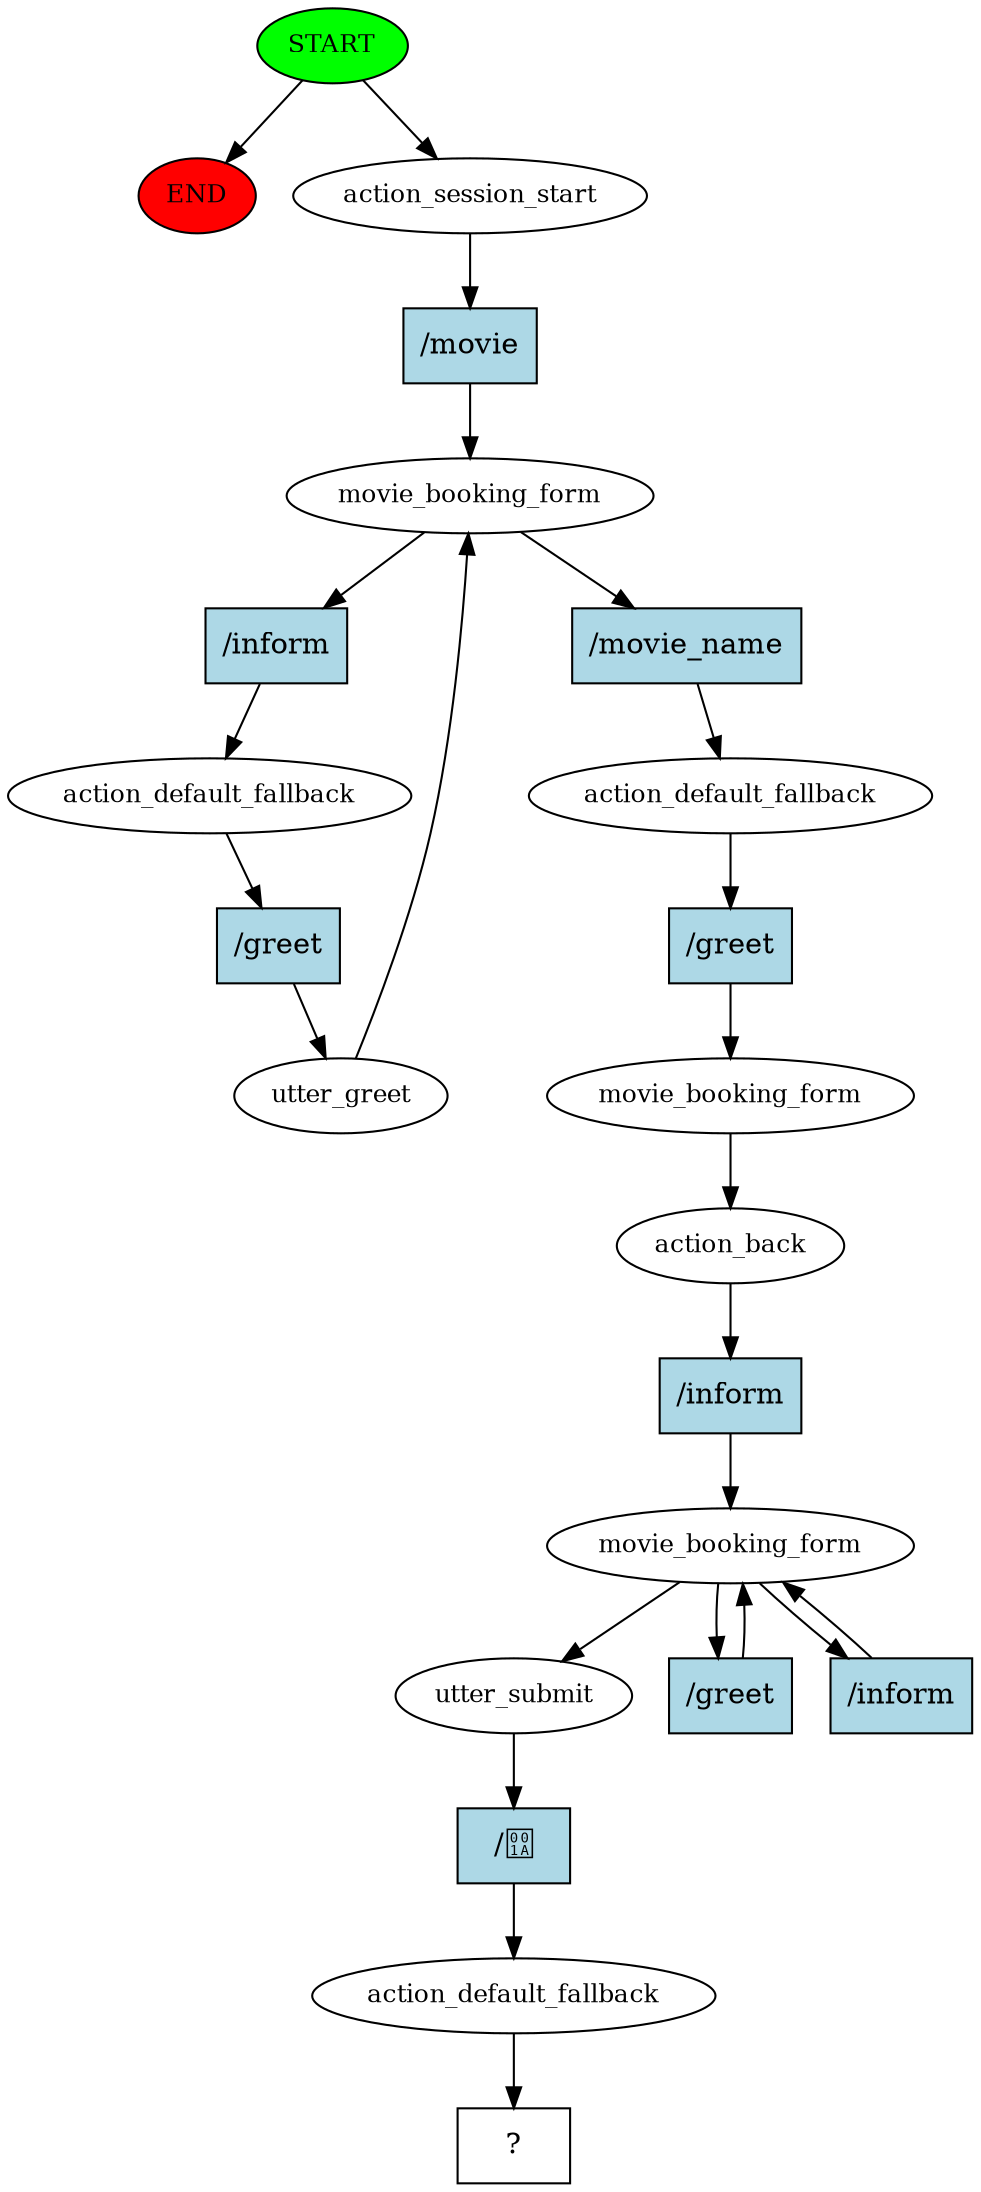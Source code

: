 digraph  {
0 [class="start active", fillcolor=green, fontsize=12, label=START, style=filled];
"-1" [class=end, fillcolor=red, fontsize=12, label=END, style=filled];
1 [class=active, fontsize=12, label=action_session_start];
2 [class=active, fontsize=12, label=movie_booking_form];
3 [class=active, fontsize=12, label=action_default_fallback];
4 [class=active, fontsize=12, label=utter_greet];
6 [class=active, fontsize=12, label=action_default_fallback];
7 [class=active, fontsize=12, label=movie_booking_form];
8 [class=active, fontsize=12, label=action_back];
9 [class=active, fontsize=12, label=movie_booking_form];
13 [class=active, fontsize=12, label=utter_submit];
14 [class=active, fontsize=12, label=action_default_fallback];
15 [class="intent dashed active", label="  ?  ", shape=rect];
16 [class="intent active", fillcolor=lightblue, label="/movie", shape=rect, style=filled];
17 [class="intent active", fillcolor=lightblue, label="/inform", shape=rect, style=filled];
18 [class="intent active", fillcolor=lightblue, label="/movie_name", shape=rect, style=filled];
19 [class="intent active", fillcolor=lightblue, label="/greet", shape=rect, style=filled];
20 [class="intent active", fillcolor=lightblue, label="/greet", shape=rect, style=filled];
21 [class="intent active", fillcolor=lightblue, label="/inform", shape=rect, style=filled];
22 [class="intent active", fillcolor=lightblue, label="/greet", shape=rect, style=filled];
23 [class="intent active", fillcolor=lightblue, label="/inform", shape=rect, style=filled];
24 [class="intent active", fillcolor=lightblue, label="/", shape=rect, style=filled];
0 -> "-1"  [class="", key=NONE, label=""];
0 -> 1  [class=active, key=NONE, label=""];
1 -> 16  [class=active, key=0];
2 -> 17  [class=active, key=0];
2 -> 18  [class=active, key=0];
3 -> 19  [class=active, key=0];
4 -> 2  [class=active, key=NONE, label=""];
6 -> 20  [class=active, key=0];
7 -> 8  [class=active, key=NONE, label=""];
8 -> 21  [class=active, key=0];
9 -> 13  [class=active, key=NONE, label=""];
9 -> 22  [class=active, key=0];
9 -> 23  [class=active, key=0];
13 -> 24  [class=active, key=0];
14 -> 15  [class=active, key=NONE, label=""];
16 -> 2  [class=active, key=0];
17 -> 3  [class=active, key=0];
18 -> 6  [class=active, key=0];
19 -> 4  [class=active, key=0];
20 -> 7  [class=active, key=0];
21 -> 9  [class=active, key=0];
22 -> 9  [class=active, key=0];
23 -> 9  [class=active, key=0];
24 -> 14  [class=active, key=0];
}
